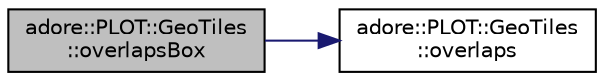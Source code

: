 digraph "adore::PLOT::GeoTiles::overlapsBox"
{
 // LATEX_PDF_SIZE
  edge [fontname="Helvetica",fontsize="10",labelfontname="Helvetica",labelfontsize="10"];
  node [fontname="Helvetica",fontsize="10",shape=record];
  rankdir="LR";
  Node1 [label="adore::PLOT::GeoTiles\l::overlapsBox",height=0.2,width=0.4,color="black", fillcolor="grey75", style="filled", fontcolor="black",tooltip=" "];
  Node1 -> Node2 [color="midnightblue",fontsize="10",style="solid",fontname="Helvetica"];
  Node2 [label="adore::PLOT::GeoTiles\l::overlaps",height=0.2,width=0.4,color="black", fillcolor="white", style="filled",URL="$classadore_1_1PLOT_1_1GeoTiles.html#a09b499440a3b796b8762ebfa975b5ca1",tooltip=" "];
}
